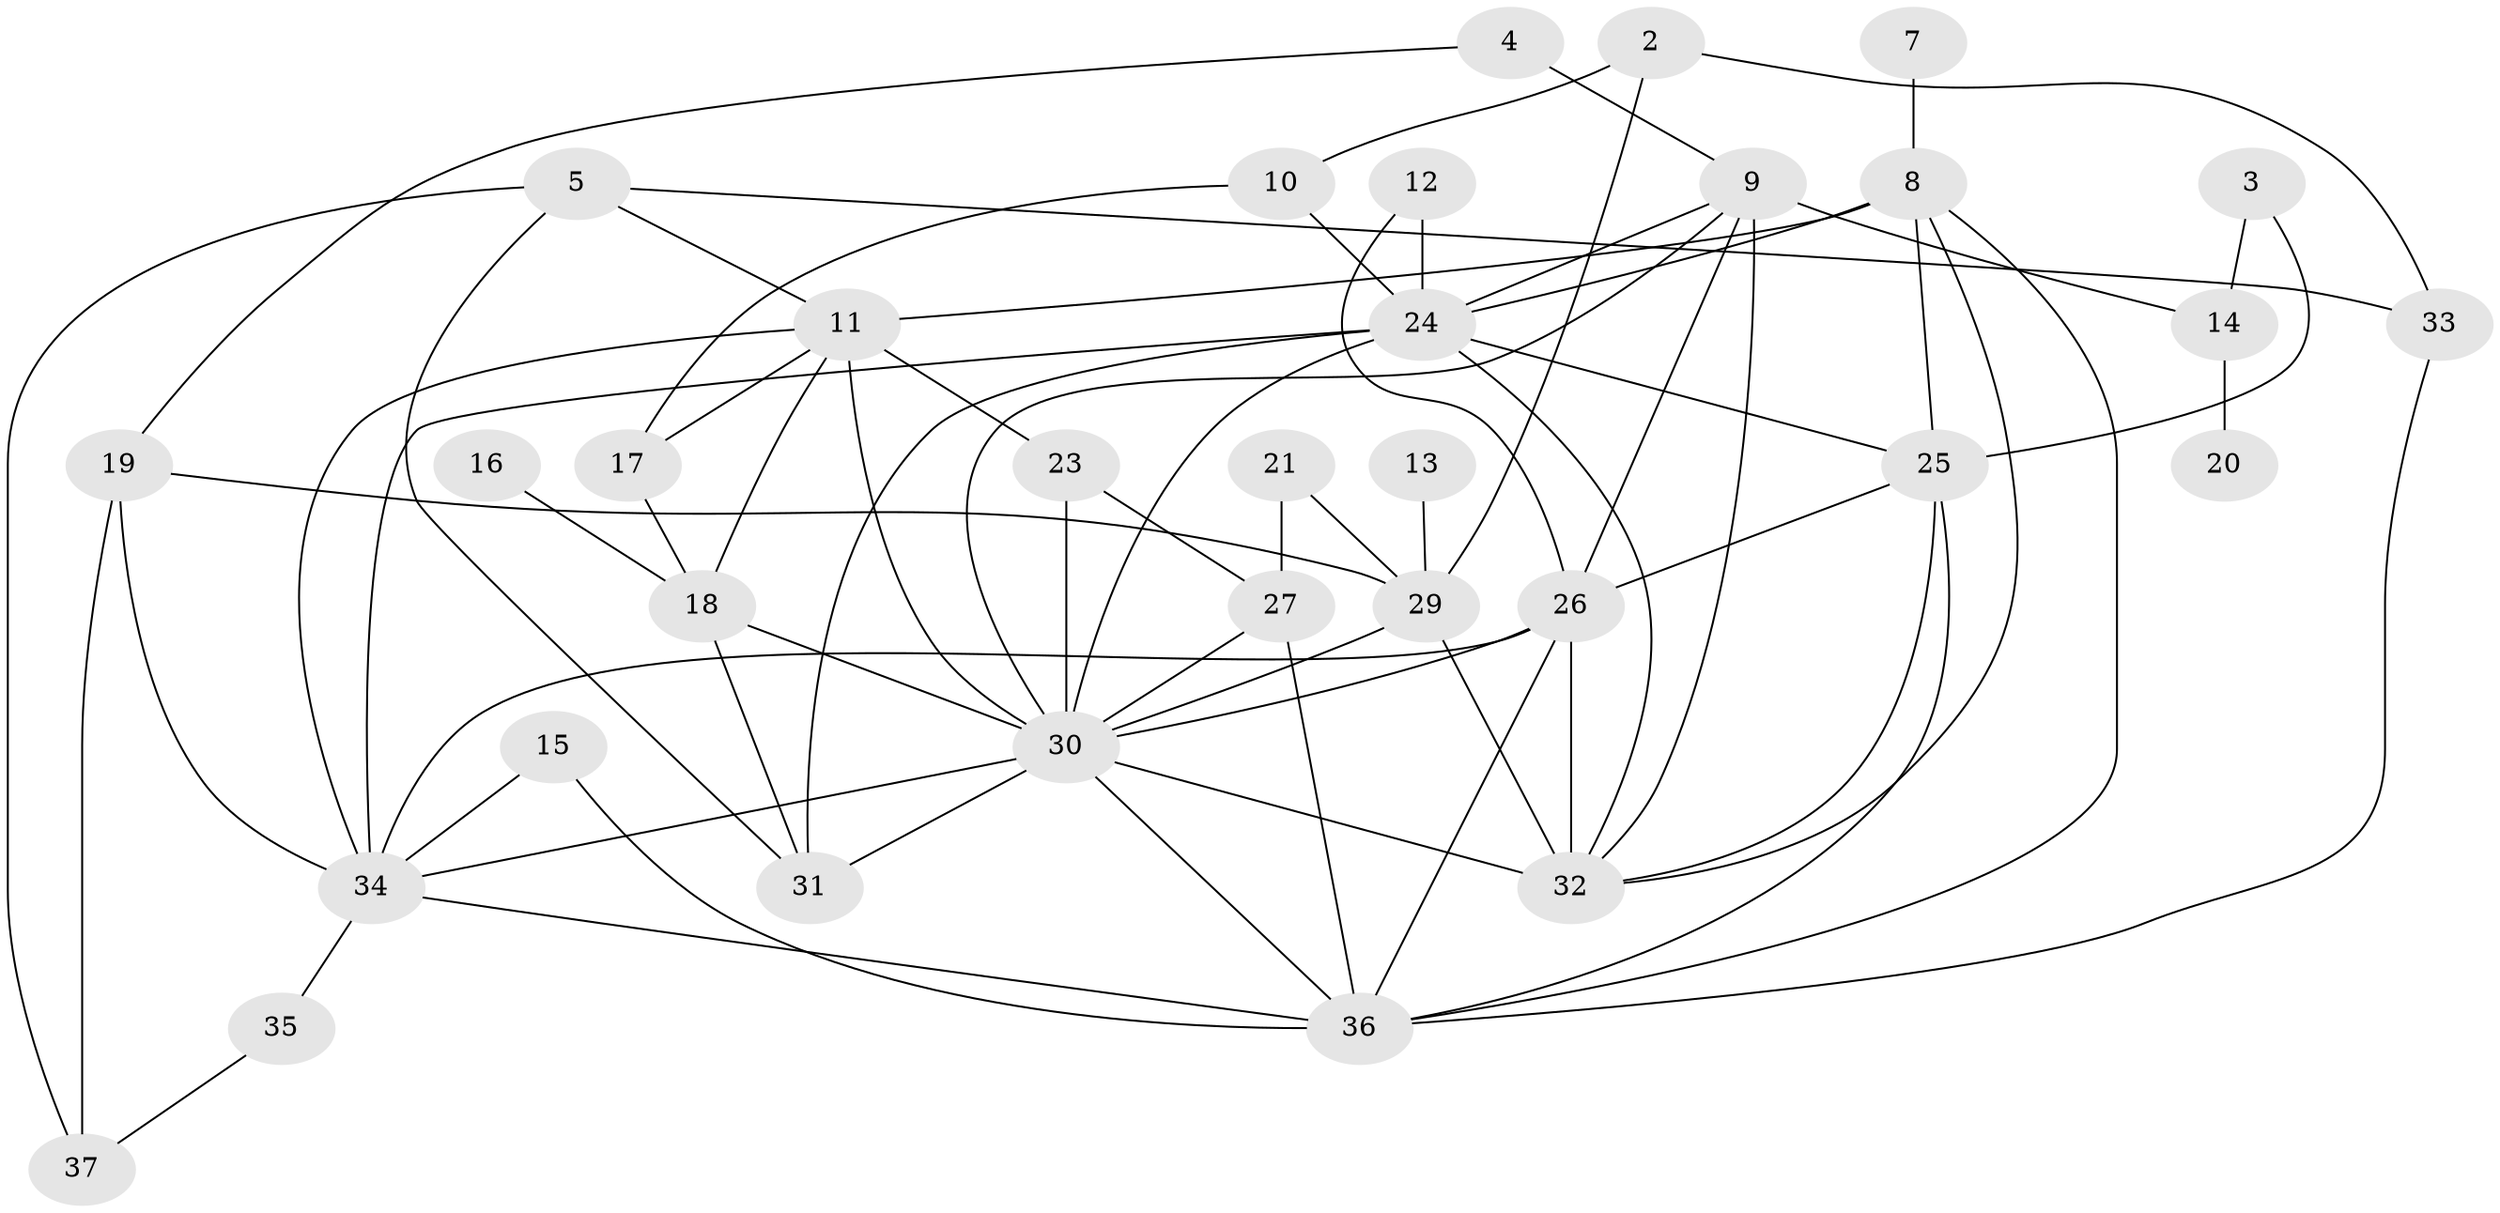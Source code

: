 // original degree distribution, {4: 0.15833333333333333, 3: 0.2, 1: 0.19166666666666668, 5: 0.1, 2: 0.275, 0: 0.03333333333333333, 8: 0.008333333333333333, 6: 0.025, 7: 0.008333333333333333}
// Generated by graph-tools (version 1.1) at 2025/35/03/04/25 23:35:45]
// undirected, 33 vertices, 70 edges
graph export_dot {
  node [color=gray90,style=filled];
  2;
  3;
  4;
  5;
  7;
  8;
  9;
  10;
  11;
  12;
  13;
  14;
  15;
  16;
  17;
  18;
  19;
  20;
  21;
  23;
  24;
  25;
  26;
  27;
  29;
  30;
  31;
  32;
  33;
  34;
  35;
  36;
  37;
  2 -- 10 [weight=1.0];
  2 -- 29 [weight=1.0];
  2 -- 33 [weight=1.0];
  3 -- 14 [weight=1.0];
  3 -- 25 [weight=1.0];
  4 -- 9 [weight=2.0];
  4 -- 19 [weight=1.0];
  5 -- 11 [weight=1.0];
  5 -- 31 [weight=1.0];
  5 -- 33 [weight=1.0];
  5 -- 37 [weight=1.0];
  7 -- 8 [weight=1.0];
  8 -- 11 [weight=2.0];
  8 -- 24 [weight=1.0];
  8 -- 25 [weight=1.0];
  8 -- 32 [weight=1.0];
  8 -- 36 [weight=1.0];
  9 -- 14 [weight=2.0];
  9 -- 24 [weight=1.0];
  9 -- 26 [weight=2.0];
  9 -- 30 [weight=1.0];
  9 -- 32 [weight=1.0];
  10 -- 17 [weight=1.0];
  10 -- 24 [weight=1.0];
  11 -- 17 [weight=1.0];
  11 -- 18 [weight=1.0];
  11 -- 23 [weight=1.0];
  11 -- 30 [weight=1.0];
  11 -- 34 [weight=1.0];
  12 -- 24 [weight=1.0];
  12 -- 26 [weight=1.0];
  13 -- 29 [weight=1.0];
  14 -- 20 [weight=1.0];
  15 -- 34 [weight=1.0];
  15 -- 36 [weight=1.0];
  16 -- 18 [weight=1.0];
  17 -- 18 [weight=1.0];
  18 -- 30 [weight=1.0];
  18 -- 31 [weight=1.0];
  19 -- 29 [weight=1.0];
  19 -- 34 [weight=1.0];
  19 -- 37 [weight=1.0];
  21 -- 27 [weight=1.0];
  21 -- 29 [weight=1.0];
  23 -- 27 [weight=1.0];
  23 -- 30 [weight=2.0];
  24 -- 25 [weight=1.0];
  24 -- 30 [weight=1.0];
  24 -- 31 [weight=3.0];
  24 -- 32 [weight=1.0];
  24 -- 34 [weight=2.0];
  25 -- 26 [weight=1.0];
  25 -- 32 [weight=1.0];
  25 -- 36 [weight=1.0];
  26 -- 30 [weight=1.0];
  26 -- 32 [weight=1.0];
  26 -- 34 [weight=1.0];
  26 -- 36 [weight=1.0];
  27 -- 30 [weight=1.0];
  27 -- 36 [weight=1.0];
  29 -- 30 [weight=1.0];
  29 -- 32 [weight=3.0];
  30 -- 31 [weight=1.0];
  30 -- 32 [weight=1.0];
  30 -- 34 [weight=1.0];
  30 -- 36 [weight=1.0];
  33 -- 36 [weight=1.0];
  34 -- 35 [weight=1.0];
  34 -- 36 [weight=1.0];
  35 -- 37 [weight=1.0];
}
